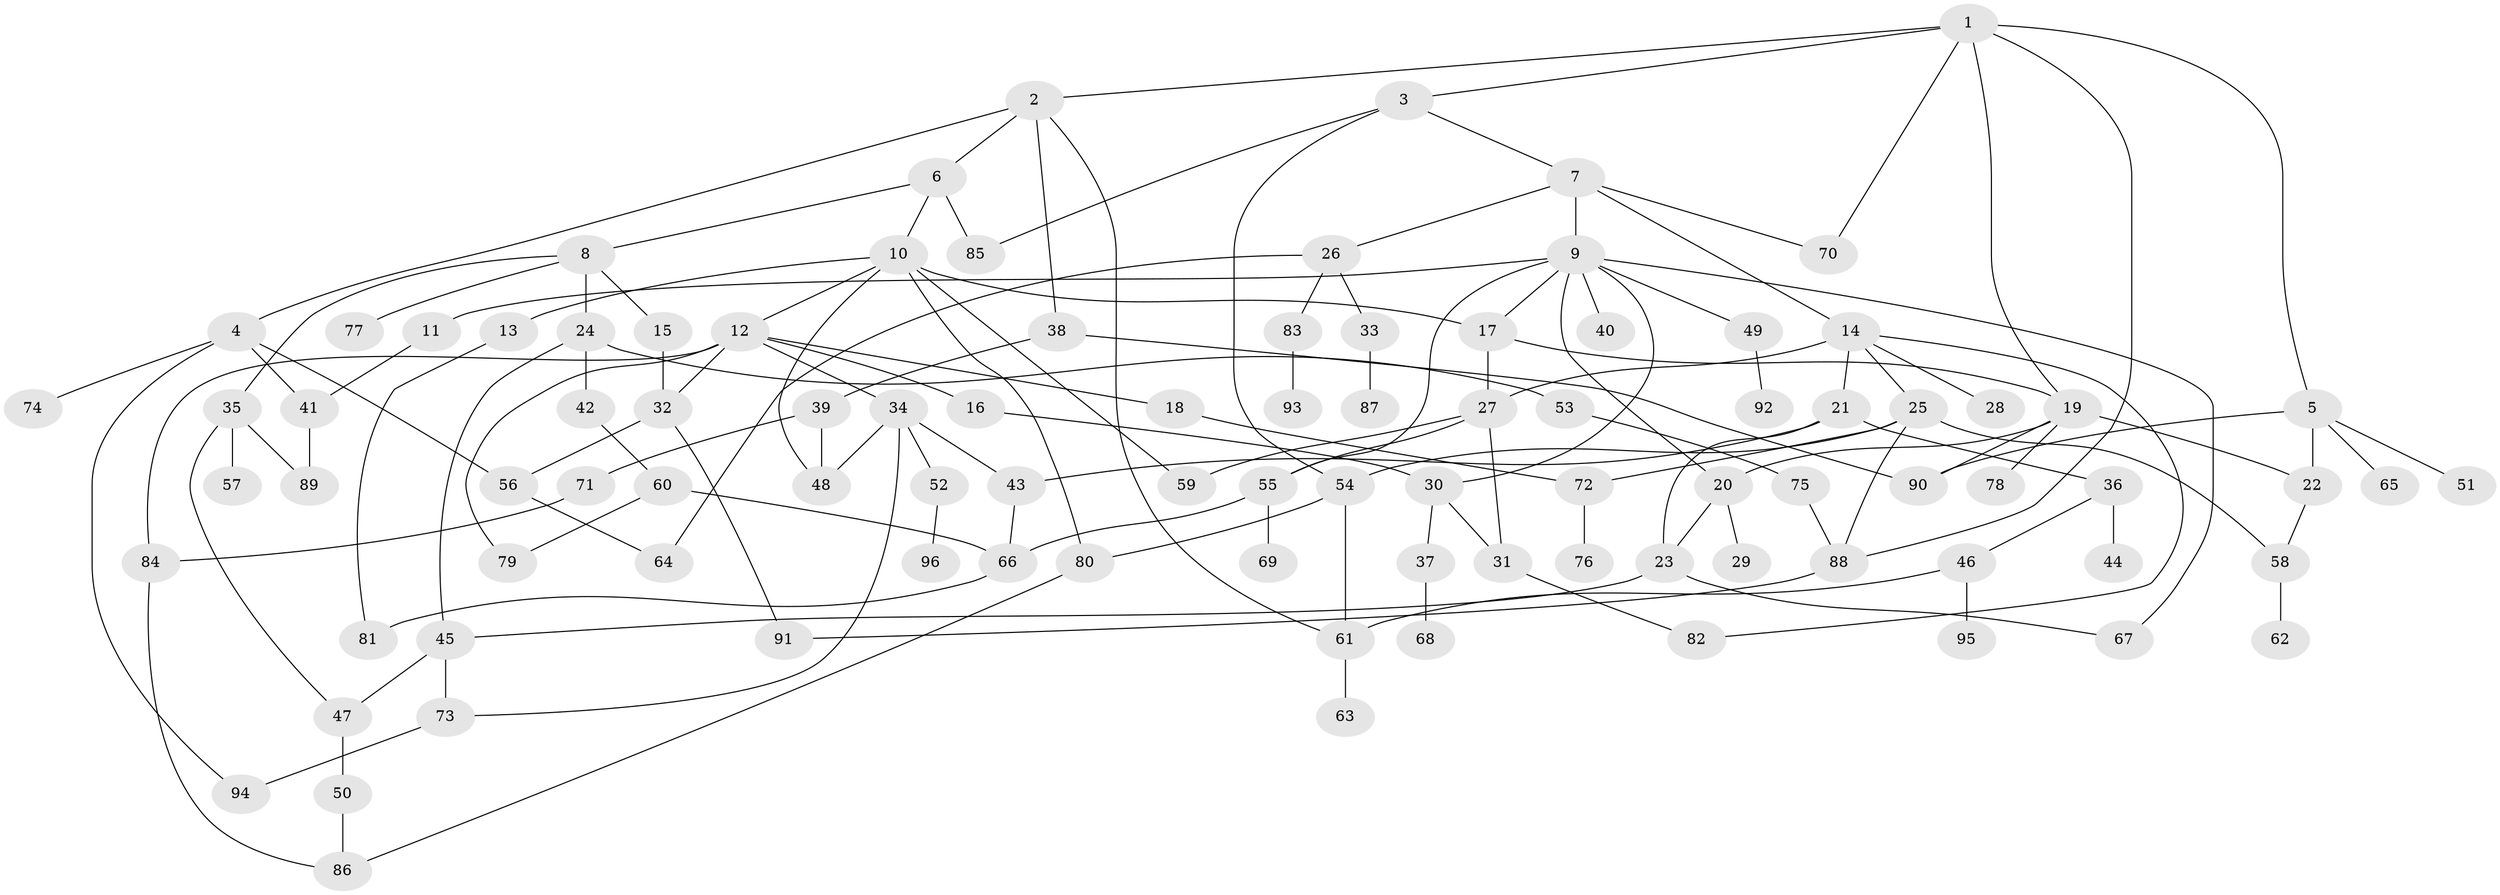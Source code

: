 // Generated by graph-tools (version 1.1) at 2025/25/03/09/25 03:25:26]
// undirected, 96 vertices, 139 edges
graph export_dot {
graph [start="1"]
  node [color=gray90,style=filled];
  1;
  2;
  3;
  4;
  5;
  6;
  7;
  8;
  9;
  10;
  11;
  12;
  13;
  14;
  15;
  16;
  17;
  18;
  19;
  20;
  21;
  22;
  23;
  24;
  25;
  26;
  27;
  28;
  29;
  30;
  31;
  32;
  33;
  34;
  35;
  36;
  37;
  38;
  39;
  40;
  41;
  42;
  43;
  44;
  45;
  46;
  47;
  48;
  49;
  50;
  51;
  52;
  53;
  54;
  55;
  56;
  57;
  58;
  59;
  60;
  61;
  62;
  63;
  64;
  65;
  66;
  67;
  68;
  69;
  70;
  71;
  72;
  73;
  74;
  75;
  76;
  77;
  78;
  79;
  80;
  81;
  82;
  83;
  84;
  85;
  86;
  87;
  88;
  89;
  90;
  91;
  92;
  93;
  94;
  95;
  96;
  1 -- 2;
  1 -- 3;
  1 -- 5;
  1 -- 19;
  1 -- 70;
  1 -- 88;
  2 -- 4;
  2 -- 6;
  2 -- 38;
  2 -- 61;
  3 -- 7;
  3 -- 85;
  3 -- 54;
  4 -- 41;
  4 -- 56;
  4 -- 74;
  4 -- 94;
  5 -- 22;
  5 -- 51;
  5 -- 65;
  5 -- 90;
  6 -- 8;
  6 -- 10;
  6 -- 85;
  7 -- 9;
  7 -- 14;
  7 -- 26;
  7 -- 70;
  8 -- 15;
  8 -- 24;
  8 -- 35;
  8 -- 77;
  9 -- 11;
  9 -- 17;
  9 -- 30;
  9 -- 40;
  9 -- 49;
  9 -- 55;
  9 -- 67;
  9 -- 20;
  10 -- 12;
  10 -- 13;
  10 -- 59;
  10 -- 48;
  10 -- 17;
  10 -- 80;
  11 -- 41;
  12 -- 16;
  12 -- 18;
  12 -- 32;
  12 -- 34;
  12 -- 79;
  12 -- 84;
  13 -- 81;
  14 -- 21;
  14 -- 25;
  14 -- 28;
  14 -- 27;
  14 -- 82;
  15 -- 32;
  16 -- 30;
  17 -- 27;
  17 -- 19;
  18 -- 72;
  19 -- 20;
  19 -- 78;
  19 -- 90;
  19 -- 22;
  20 -- 23;
  20 -- 29;
  21 -- 36;
  21 -- 43;
  21 -- 23;
  22 -- 58;
  23 -- 67;
  23 -- 45;
  24 -- 42;
  24 -- 45;
  24 -- 53;
  25 -- 54;
  25 -- 72;
  25 -- 88;
  25 -- 58;
  26 -- 33;
  26 -- 83;
  26 -- 64;
  27 -- 31;
  27 -- 55;
  27 -- 59;
  30 -- 37;
  30 -- 31;
  31 -- 82;
  32 -- 91;
  32 -- 56;
  33 -- 87;
  34 -- 43;
  34 -- 52;
  34 -- 73;
  34 -- 48;
  35 -- 47;
  35 -- 57;
  35 -- 89;
  36 -- 44;
  36 -- 46;
  37 -- 68;
  38 -- 39;
  38 -- 90;
  39 -- 48;
  39 -- 71;
  41 -- 89;
  42 -- 60;
  43 -- 66;
  45 -- 73;
  45 -- 47;
  46 -- 95;
  46 -- 61;
  47 -- 50;
  49 -- 92;
  50 -- 86;
  52 -- 96;
  53 -- 75;
  54 -- 61;
  54 -- 80;
  55 -- 66;
  55 -- 69;
  56 -- 64;
  58 -- 62;
  60 -- 79;
  60 -- 66;
  61 -- 63;
  66 -- 81;
  71 -- 84;
  72 -- 76;
  73 -- 94;
  75 -- 88;
  80 -- 86;
  83 -- 93;
  84 -- 86;
  88 -- 91;
}
